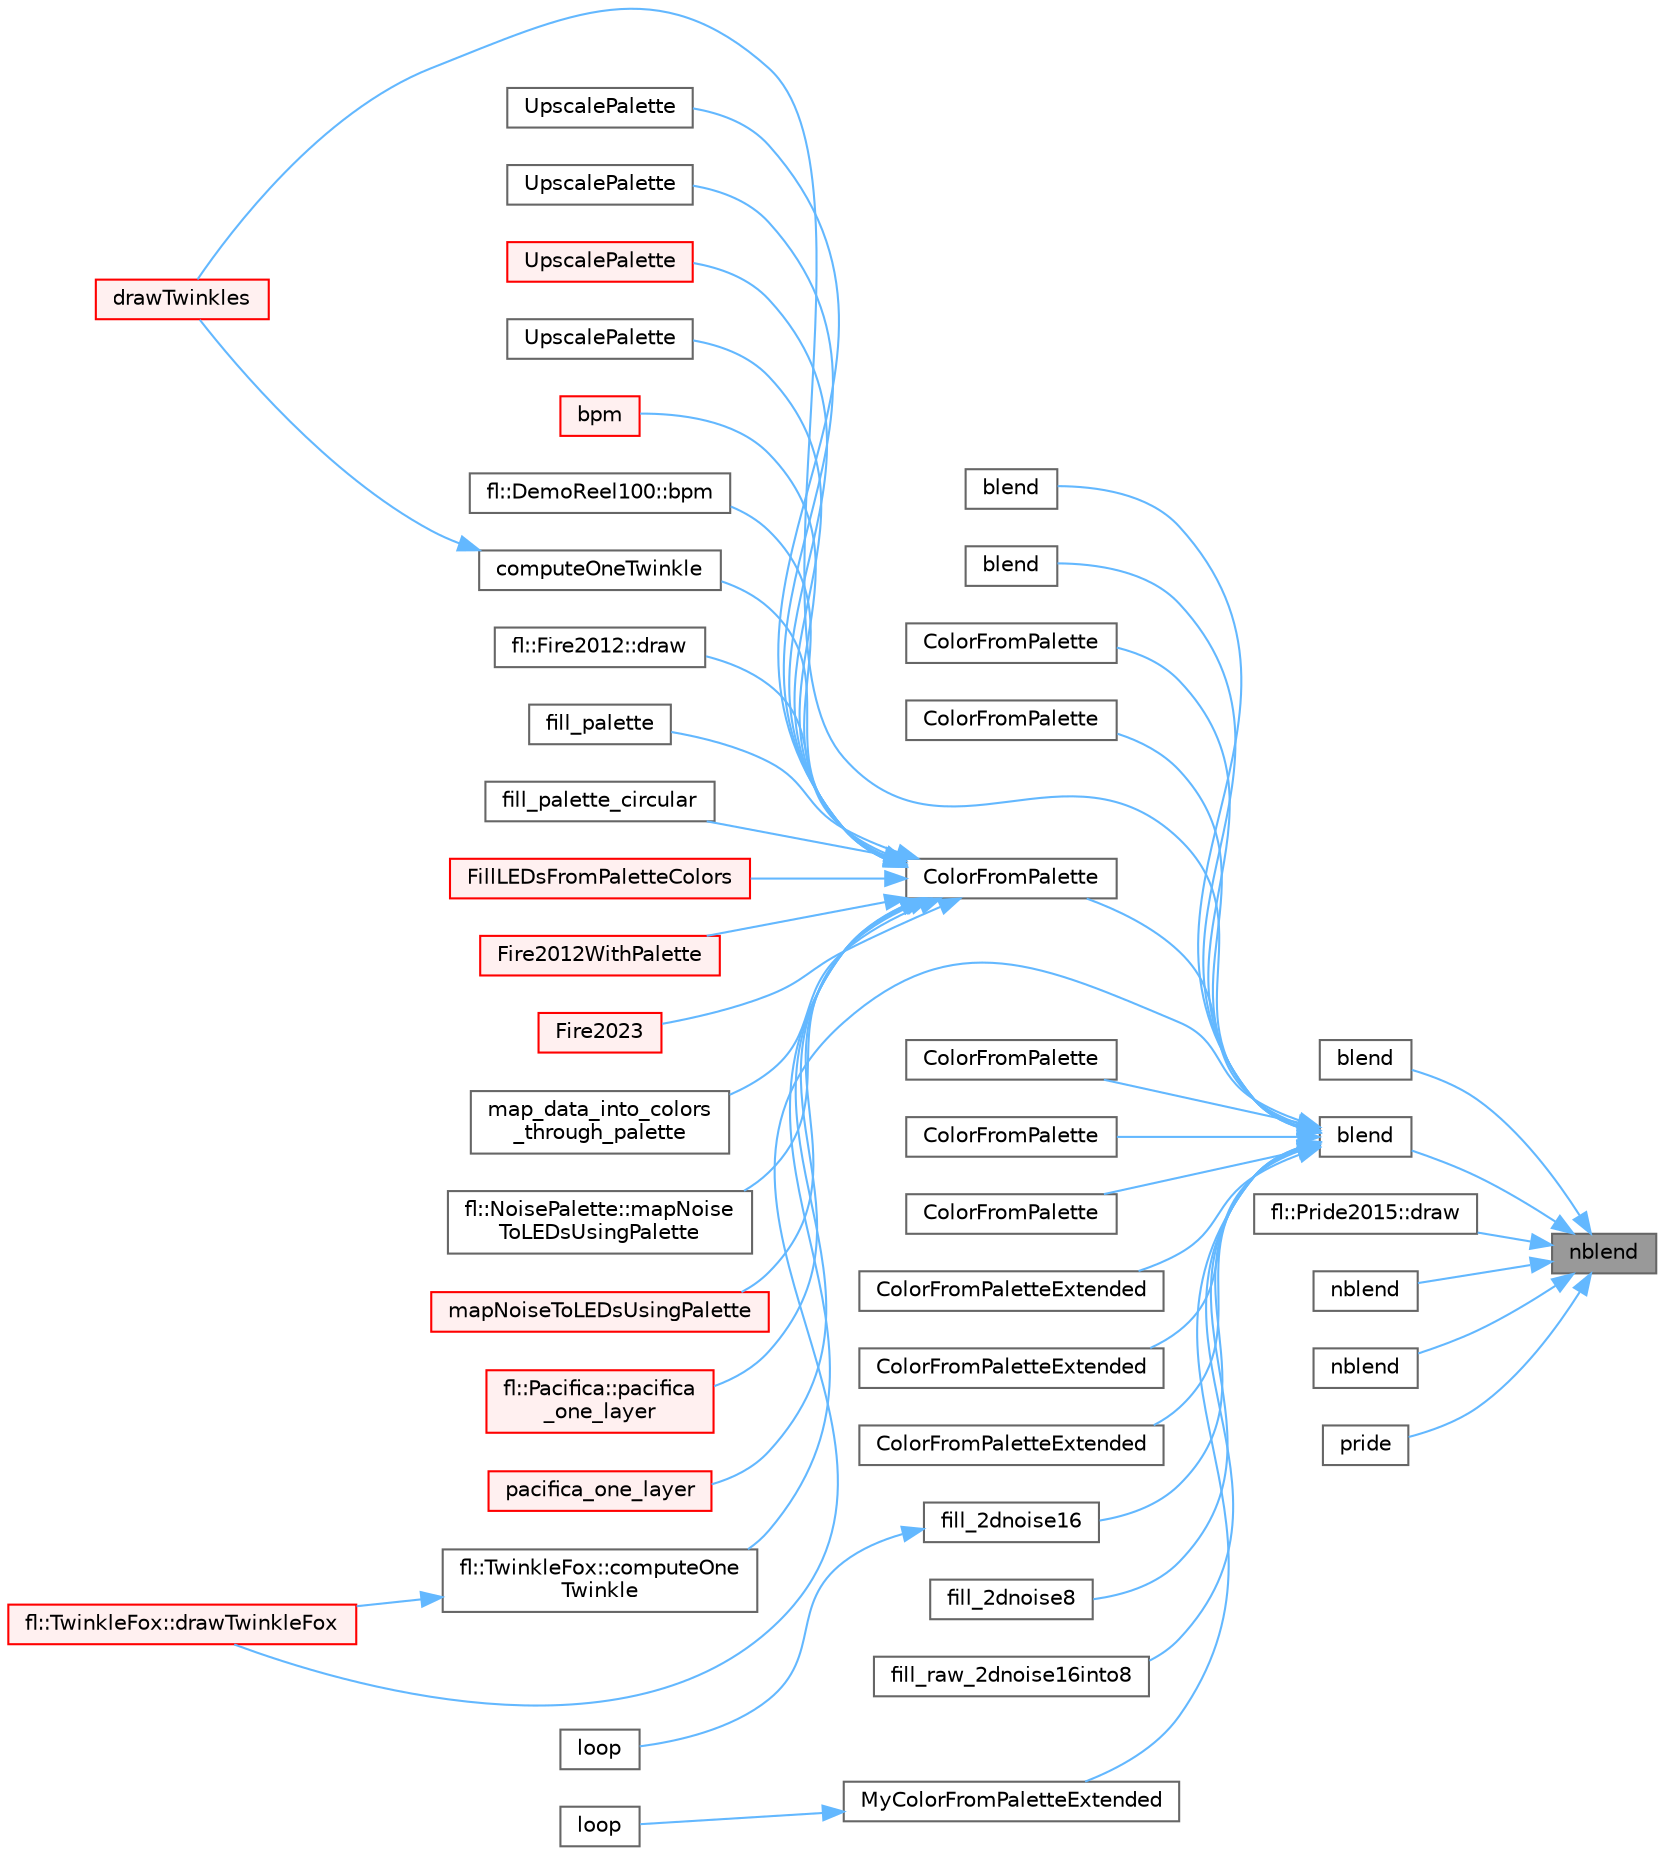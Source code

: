 digraph "nblend"
{
 // LATEX_PDF_SIZE
  bgcolor="transparent";
  edge [fontname=Helvetica,fontsize=10,labelfontname=Helvetica,labelfontsize=10];
  node [fontname=Helvetica,fontsize=10,shape=box,height=0.2,width=0.4];
  rankdir="RL";
  Node1 [id="Node000001",label="nblend",height=0.2,width=0.4,color="gray40", fillcolor="grey60", style="filled", fontcolor="black",tooltip="Destructively modifies one color, blending in a given fraction of an overlay color."];
  Node1 -> Node2 [id="edge1_Node000001_Node000002",dir="back",color="steelblue1",style="solid",tooltip=" "];
  Node2 [id="Node000002",label="blend",height=0.2,width=0.4,color="grey40", fillcolor="white", style="filled",URL="$dc/db8/group___color_blends_ga0d242048cc8978be5ea70a6c33402721.html#ga0d242048cc8978be5ea70a6c33402721",tooltip="Computes a new color blended some fraction of the way between two other colors."];
  Node1 -> Node3 [id="edge2_Node000001_Node000003",dir="back",color="steelblue1",style="solid",tooltip=" "];
  Node3 [id="Node000003",label="blend",height=0.2,width=0.4,color="grey40", fillcolor="white", style="filled",URL="$dc/db8/group___color_blends_ga4f06b4423f71f77346aaf5dabe7dd05c.html#ga4f06b4423f71f77346aaf5dabe7dd05c",tooltip="Computes a new color blended some fraction of the way between two other colors."];
  Node3 -> Node4 [id="edge3_Node000003_Node000004",dir="back",color="steelblue1",style="solid",tooltip=" "];
  Node4 [id="Node000004",label="blend",height=0.2,width=0.4,color="grey40", fillcolor="white", style="filled",URL="$dc/db8/group___color_blends_ga7b2413e9940cad26227c41d222aecd94.html#ga7b2413e9940cad26227c41d222aecd94",tooltip="Computes a new blended array of colors, each some fraction of the way between corresponding elements ..."];
  Node3 -> Node5 [id="edge4_Node000003_Node000005",dir="back",color="steelblue1",style="solid",tooltip=" "];
  Node5 [id="Node000005",label="blend",height=0.2,width=0.4,color="grey40", fillcolor="white", style="filled",URL="$dc/db8/group___color_blends_ga2d29cff459b964cc51fbfe94db78f931.html#ga2d29cff459b964cc51fbfe94db78f931",tooltip="Computes a new blended array of colors, each some fraction of the way between corresponding elements ..."];
  Node3 -> Node6 [id="edge5_Node000003_Node000006",dir="back",color="steelblue1",style="solid",tooltip=" "];
  Node6 [id="Node000006",label="ColorFromPalette",height=0.2,width=0.4,color="grey40", fillcolor="white", style="filled",URL="$d2/d73/group___palette_colors_gafdfc20fbf9b8e4b71e010a654ec27891.html#gafdfc20fbf9b8e4b71e010a654ec27891",tooltip="Get a color from a palette."];
  Node3 -> Node7 [id="edge6_Node000003_Node000007",dir="back",color="steelblue1",style="solid",tooltip=" "];
  Node7 [id="Node000007",label="ColorFromPalette",height=0.2,width=0.4,color="grey40", fillcolor="white", style="filled",URL="$d2/d73/group___palette_colors_ga1684ed7eb860c68a915d03e94250e58a.html#ga1684ed7eb860c68a915d03e94250e58a",tooltip="Get a color from a palette."];
  Node3 -> Node8 [id="edge7_Node000003_Node000008",dir="back",color="steelblue1",style="solid",tooltip=" "];
  Node8 [id="Node000008",label="ColorFromPalette",height=0.2,width=0.4,color="grey40", fillcolor="white", style="filled",URL="$d2/d73/group___palette_colors_gac46e65aff3dd6519b33e27f0998f17cd.html#gac46e65aff3dd6519b33e27f0998f17cd",tooltip="Get a color from a palette."];
  Node8 -> Node9 [id="edge8_Node000008_Node000009",dir="back",color="steelblue1",style="solid",tooltip=" "];
  Node9 [id="Node000009",label="bpm",height=0.2,width=0.4,color="red", fillcolor="#FFF0F0", style="filled",URL="$d5/d25/_demo_reel100_8ino_a4875f6d9a2b0f08d3cf221974234121b.html#a4875f6d9a2b0f08d3cf221974234121b",tooltip=" "];
  Node8 -> Node12 [id="edge9_Node000008_Node000012",dir="back",color="steelblue1",style="solid",tooltip=" "];
  Node12 [id="Node000012",label="fl::DemoReel100::bpm",height=0.2,width=0.4,color="grey40", fillcolor="white", style="filled",URL="$d1/d60/classfl_1_1_demo_reel100_a72cc7eea48cf0be16b34fee7d4da64f4.html#a72cc7eea48cf0be16b34fee7d4da64f4",tooltip=" "];
  Node8 -> Node13 [id="edge10_Node000008_Node000013",dir="back",color="steelblue1",style="solid",tooltip=" "];
  Node13 [id="Node000013",label="computeOneTwinkle",height=0.2,width=0.4,color="grey40", fillcolor="white", style="filled",URL="$d4/dd0/_twinkle_fox_8ino_aff322ac4b9956a48a5d4e90853178b9f.html#aff322ac4b9956a48a5d4e90853178b9f",tooltip=" "];
  Node13 -> Node14 [id="edge11_Node000013_Node000014",dir="back",color="steelblue1",style="solid",tooltip=" "];
  Node14 [id="Node000014",label="drawTwinkles",height=0.2,width=0.4,color="red", fillcolor="#FFF0F0", style="filled",URL="$d4/dd0/_twinkle_fox_8ino_a6d0a3407d4b43c23c7bdd4aac9fc76fd.html#a6d0a3407d4b43c23c7bdd4aac9fc76fd",tooltip=" "];
  Node8 -> Node16 [id="edge12_Node000008_Node000016",dir="back",color="steelblue1",style="solid",tooltip=" "];
  Node16 [id="Node000016",label="fl::TwinkleFox::computeOne\lTwinkle",height=0.2,width=0.4,color="grey40", fillcolor="white", style="filled",URL="$de/db5/classfl_1_1_twinkle_fox_a39614750a1a87e8a8be19c36f6c48677.html#a39614750a1a87e8a8be19c36f6c48677",tooltip=" "];
  Node16 -> Node17 [id="edge13_Node000016_Node000017",dir="back",color="steelblue1",style="solid",tooltip=" "];
  Node17 [id="Node000017",label="fl::TwinkleFox::drawTwinkleFox",height=0.2,width=0.4,color="red", fillcolor="#FFF0F0", style="filled",URL="$de/db5/classfl_1_1_twinkle_fox_a67375829d0da55e17d3f74ac9817914d.html#a67375829d0da55e17d3f74ac9817914d",tooltip=" "];
  Node8 -> Node19 [id="edge14_Node000008_Node000019",dir="back",color="steelblue1",style="solid",tooltip=" "];
  Node19 [id="Node000019",label="fl::Fire2012::draw",height=0.2,width=0.4,color="grey40", fillcolor="white", style="filled",URL="$d5/d9b/classfl_1_1_fire2012_a39d20a6dc4f3a771b8b12696db9c4a15.html#a39d20a6dc4f3a771b8b12696db9c4a15",tooltip=" "];
  Node8 -> Node20 [id="edge15_Node000008_Node000020",dir="back",color="steelblue1",style="solid",tooltip=" "];
  Node20 [id="Node000020",label="fill_palette",height=0.2,width=0.4,color="grey40", fillcolor="white", style="filled",URL="$d2/d73/group___palette_colors_gac3c3f6bd497b7916177d7cb95aa5a76c.html#gac3c3f6bd497b7916177d7cb95aa5a76c",tooltip="Fill a range of LEDs with a sequence of entries from a palette."];
  Node8 -> Node21 [id="edge16_Node000008_Node000021",dir="back",color="steelblue1",style="solid",tooltip=" "];
  Node21 [id="Node000021",label="fill_palette_circular",height=0.2,width=0.4,color="grey40", fillcolor="white", style="filled",URL="$d2/d73/group___palette_colors_ga08fe42a864e3a7ee802d89a9b72d97c1.html#ga08fe42a864e3a7ee802d89a9b72d97c1",tooltip="Fill a range of LEDs with a sequence of entries from a palette, so that the entire palette smoothly c..."];
  Node8 -> Node22 [id="edge17_Node000008_Node000022",dir="back",color="steelblue1",style="solid",tooltip=" "];
  Node22 [id="Node000022",label="FillLEDsFromPaletteColors",height=0.2,width=0.4,color="red", fillcolor="#FFF0F0", style="filled",URL="$d1/dc5/_color_palette_8ino_ae6b0ecfd96a40d5cec6d0dba0a3685fe.html#ae6b0ecfd96a40d5cec6d0dba0a3685fe",tooltip=" "];
  Node8 -> Node24 [id="edge18_Node000008_Node000024",dir="back",color="steelblue1",style="solid",tooltip=" "];
  Node24 [id="Node000024",label="Fire2012WithPalette",height=0.2,width=0.4,color="red", fillcolor="#FFF0F0", style="filled",URL="$db/d92/_fire2012_with_palette_8ino_af5890ba18cb2066c5a24a358de991a89.html#af5890ba18cb2066c5a24a358de991a89",tooltip=" "];
  Node8 -> Node26 [id="edge19_Node000008_Node000026",dir="back",color="steelblue1",style="solid",tooltip=" "];
  Node26 [id="Node000026",label="Fire2023",height=0.2,width=0.4,color="red", fillcolor="#FFF0F0", style="filled",URL="$d8/d2c/_fire2023_8ino_abe327b12b434120ecf20ae3f46800983.html#abe327b12b434120ecf20ae3f46800983",tooltip=" "];
  Node8 -> Node28 [id="edge20_Node000008_Node000028",dir="back",color="steelblue1",style="solid",tooltip=" "];
  Node28 [id="Node000028",label="map_data_into_colors\l_through_palette",height=0.2,width=0.4,color="grey40", fillcolor="white", style="filled",URL="$d2/d73/group___palette_colors_gaf34a692bbec05b697dc9c06d8bb0f74f.html#gaf34a692bbec05b697dc9c06d8bb0f74f",tooltip="Maps an array of palette color indexes into an array of LED colors."];
  Node8 -> Node29 [id="edge21_Node000008_Node000029",dir="back",color="steelblue1",style="solid",tooltip=" "];
  Node29 [id="Node000029",label="fl::NoisePalette::mapNoise\lToLEDsUsingPalette",height=0.2,width=0.4,color="grey40", fillcolor="white", style="filled",URL="$d9/d41/classfl_1_1_noise_palette_a546f14f524f7a1b965c872ddad7be8a4.html#a546f14f524f7a1b965c872ddad7be8a4",tooltip=" "];
  Node8 -> Node30 [id="edge22_Node000008_Node000030",dir="back",color="steelblue1",style="solid",tooltip=" "];
  Node30 [id="Node000030",label="mapNoiseToLEDsUsingPalette",height=0.2,width=0.4,color="red", fillcolor="#FFF0F0", style="filled",URL="$da/dda/_noise_plus_palette_8ino_a280e07fce1769d79d75e63ce6236a918.html#a280e07fce1769d79d75e63ce6236a918",tooltip=" "];
  Node8 -> Node33 [id="edge23_Node000008_Node000033",dir="back",color="steelblue1",style="solid",tooltip=" "];
  Node33 [id="Node000033",label="fl::Pacifica::pacifica\l_one_layer",height=0.2,width=0.4,color="red", fillcolor="#FFF0F0", style="filled",URL="$d2/db2/classfl_1_1_pacifica_ac949d5e9a88b724a060954658b892ebc.html#ac949d5e9a88b724a060954658b892ebc",tooltip=" "];
  Node8 -> Node35 [id="edge24_Node000008_Node000035",dir="back",color="steelblue1",style="solid",tooltip=" "];
  Node35 [id="Node000035",label="pacifica_one_layer",height=0.2,width=0.4,color="red", fillcolor="#FFF0F0", style="filled",URL="$dc/d25/_pacifica_8ino_a74ff76f68b211ed517ba9110d1084302.html#a74ff76f68b211ed517ba9110d1084302",tooltip=" "];
  Node8 -> Node38 [id="edge25_Node000008_Node000038",dir="back",color="steelblue1",style="solid",tooltip=" "];
  Node38 [id="Node000038",label="UpscalePalette",height=0.2,width=0.4,color="grey40", fillcolor="white", style="filled",URL="$d6/d0a/group___palette_upscale_gab25990089da4e6e2179c52bf84371ef6.html#gab25990089da4e6e2179c52bf84371ef6",tooltip="Convert a 16-entry palette to a 256-entry palette."];
  Node8 -> Node39 [id="edge26_Node000008_Node000039",dir="back",color="steelblue1",style="solid",tooltip=" "];
  Node39 [id="Node000039",label="UpscalePalette",height=0.2,width=0.4,color="grey40", fillcolor="white", style="filled",URL="$d6/d0a/group___palette_upscale_ga7ece2048e58a7d25a494d9856b2218bd.html#ga7ece2048e58a7d25a494d9856b2218bd",tooltip="Convert a 32-entry palette to a 256-entry palette."];
  Node8 -> Node40 [id="edge27_Node000008_Node000040",dir="back",color="steelblue1",style="solid",tooltip=" "];
  Node40 [id="Node000040",label="UpscalePalette",height=0.2,width=0.4,color="red", fillcolor="#FFF0F0", style="filled",URL="$d6/d0a/group___palette_upscale_gaa88523d1afb29cf3f75b9b2725ba55d3.html#gaa88523d1afb29cf3f75b9b2725ba55d3",tooltip="Convert a 16-entry palette to a 256-entry palette."];
  Node8 -> Node47 [id="edge28_Node000008_Node000047",dir="back",color="steelblue1",style="solid",tooltip=" "];
  Node47 [id="Node000047",label="UpscalePalette",height=0.2,width=0.4,color="grey40", fillcolor="white", style="filled",URL="$d6/d0a/group___palette_upscale_gacd78065e7fb5f0f0997610b67eab968c.html#gacd78065e7fb5f0f0997610b67eab968c",tooltip="Convert a 32-entry palette to a 256-entry palette."];
  Node3 -> Node48 [id="edge29_Node000003_Node000048",dir="back",color="steelblue1",style="solid",tooltip=" "];
  Node48 [id="Node000048",label="ColorFromPalette",height=0.2,width=0.4,color="grey40", fillcolor="white", style="filled",URL="$d2/d73/group___palette_colors_gae5e137a13a4b6145fe40007328d398f4.html#gae5e137a13a4b6145fe40007328d398f4",tooltip="Get a color from a palette."];
  Node3 -> Node49 [id="edge30_Node000003_Node000049",dir="back",color="steelblue1",style="solid",tooltip=" "];
  Node49 [id="Node000049",label="ColorFromPalette",height=0.2,width=0.4,color="grey40", fillcolor="white", style="filled",URL="$d2/d73/group___palette_colors_ga0a1bd774cd65ee7b85a20c11212bbd95.html#ga0a1bd774cd65ee7b85a20c11212bbd95",tooltip="Get a color from a palette."];
  Node3 -> Node50 [id="edge31_Node000003_Node000050",dir="back",color="steelblue1",style="solid",tooltip=" "];
  Node50 [id="Node000050",label="ColorFromPalette",height=0.2,width=0.4,color="grey40", fillcolor="white", style="filled",URL="$d2/d73/group___palette_colors_gaea6bd3ab3ec62d88e2dcc7ab2486dcd4.html#gaea6bd3ab3ec62d88e2dcc7ab2486dcd4",tooltip="Get a color from a palette."];
  Node3 -> Node51 [id="edge32_Node000003_Node000051",dir="back",color="steelblue1",style="solid",tooltip=" "];
  Node51 [id="Node000051",label="ColorFromPaletteExtended",height=0.2,width=0.4,color="grey40", fillcolor="white", style="filled",URL="$d2/d73/group___palette_colors_ga61f55da5eb81ddc50f7855b26fb0d69b.html#ga61f55da5eb81ddc50f7855b26fb0d69b",tooltip="Same as ColorFromPalette, but with uint16_t index to give greater precision."];
  Node3 -> Node52 [id="edge33_Node000003_Node000052",dir="back",color="steelblue1",style="solid",tooltip=" "];
  Node52 [id="Node000052",label="ColorFromPaletteExtended",height=0.2,width=0.4,color="grey40", fillcolor="white", style="filled",URL="$d2/d73/group___palette_colors_ga681c8340a30e692e7bbfec5a104cc80f.html#ga681c8340a30e692e7bbfec5a104cc80f",tooltip=" "];
  Node3 -> Node53 [id="edge34_Node000003_Node000053",dir="back",color="steelblue1",style="solid",tooltip=" "];
  Node53 [id="Node000053",label="ColorFromPaletteExtended",height=0.2,width=0.4,color="grey40", fillcolor="white", style="filled",URL="$d2/d73/group___palette_colors_ga59c2f3e8a12b9eef789c37ae4d5f0182.html#ga59c2f3e8a12b9eef789c37ae4d5f0182",tooltip="Same as ColorFromPalette, but higher precision."];
  Node3 -> Node17 [id="edge35_Node000003_Node000017",dir="back",color="steelblue1",style="solid",tooltip=" "];
  Node3 -> Node14 [id="edge36_Node000003_Node000014",dir="back",color="steelblue1",style="solid",tooltip=" "];
  Node3 -> Node54 [id="edge37_Node000003_Node000054",dir="back",color="steelblue1",style="solid",tooltip=" "];
  Node54 [id="Node000054",label="fill_2dnoise16",height=0.2,width=0.4,color="grey40", fillcolor="white", style="filled",URL="$de/da4/group___noise_fill_ga714a0f305e385a60d81a40d1f98b53fc.html#ga714a0f305e385a60d81a40d1f98b53fc",tooltip="Fill an LED matrix with random colors, using 16-bit noise."];
  Node54 -> Node55 [id="edge38_Node000054_Node000055",dir="back",color="steelblue1",style="solid",tooltip=" "];
  Node55 [id="Node000055",label="loop",height=0.2,width=0.4,color="grey40", fillcolor="white", style="filled",URL="$d7/ddc/_noise_playground_8ino_afe461d27b9c48d5921c00d521181f12f.html#afe461d27b9c48d5921c00d521181f12f",tooltip=" "];
  Node3 -> Node56 [id="edge39_Node000003_Node000056",dir="back",color="steelblue1",style="solid",tooltip=" "];
  Node56 [id="Node000056",label="fill_2dnoise8",height=0.2,width=0.4,color="grey40", fillcolor="white", style="filled",URL="$de/da4/group___noise_fill_ga6fcc17e60eac4b9dbb620f7e354177f1.html#ga6fcc17e60eac4b9dbb620f7e354177f1",tooltip="Fill an LED matrix with random colors, using 8-bit noise."];
  Node3 -> Node57 [id="edge40_Node000003_Node000057",dir="back",color="steelblue1",style="solid",tooltip=" "];
  Node57 [id="Node000057",label="fill_raw_2dnoise16into8",height=0.2,width=0.4,color="grey40", fillcolor="white", style="filled",URL="$de/da4/group___noise_fill_ga497fef3729e4bde5d8bd7d5c7ba2636f.html#ga497fef3729e4bde5d8bd7d5c7ba2636f",tooltip="Fill a 2D 8-bit buffer with noise, using inoise16()"];
  Node3 -> Node58 [id="edge41_Node000003_Node000058",dir="back",color="steelblue1",style="solid",tooltip=" "];
  Node58 [id="Node000058",label="MyColorFromPaletteExtended",height=0.2,width=0.4,color="grey40", fillcolor="white", style="filled",URL="$dd/d61/_fx_water_8ino_aa04e7c98cb0803818832555bf128fb57.html#aa04e7c98cb0803818832555bf128fb57",tooltip=" "];
  Node58 -> Node59 [id="edge42_Node000058_Node000059",dir="back",color="steelblue1",style="solid",tooltip=" "];
  Node59 [id="Node000059",label="loop",height=0.2,width=0.4,color="grey40", fillcolor="white", style="filled",URL="$dd/d61/_fx_water_8ino_afe461d27b9c48d5921c00d521181f12f.html#afe461d27b9c48d5921c00d521181f12f",tooltip=" "];
  Node1 -> Node60 [id="edge43_Node000001_Node000060",dir="back",color="steelblue1",style="solid",tooltip=" "];
  Node60 [id="Node000060",label="fl::Pride2015::draw",height=0.2,width=0.4,color="grey40", fillcolor="white", style="filled",URL="$df/d11/classfl_1_1_pride2015_a331b131b082d622bbd9208bf05308d0d.html#a331b131b082d622bbd9208bf05308d0d",tooltip=" "];
  Node1 -> Node61 [id="edge44_Node000001_Node000061",dir="back",color="steelblue1",style="solid",tooltip=" "];
  Node61 [id="Node000061",label="nblend",height=0.2,width=0.4,color="grey40", fillcolor="white", style="filled",URL="$dc/db8/group___color_blends_ga2885fdebac696423812b10db0f45cb70.html#ga2885fdebac696423812b10db0f45cb70",tooltip="Destructively blends a given fraction of a color array into an existing color array."];
  Node1 -> Node62 [id="edge45_Node000001_Node000062",dir="back",color="steelblue1",style="solid",tooltip=" "];
  Node62 [id="Node000062",label="nblend",height=0.2,width=0.4,color="grey40", fillcolor="white", style="filled",URL="$dc/db8/group___color_blends_ga930e843c33436435516637e3fc701a28.html#ga930e843c33436435516637e3fc701a28",tooltip="Destructively blends a given fraction of a color array into an existing color array."];
  Node1 -> Node63 [id="edge46_Node000001_Node000063",dir="back",color="steelblue1",style="solid",tooltip=" "];
  Node63 [id="Node000063",label="pride",height=0.2,width=0.4,color="grey40", fillcolor="white", style="filled",URL="$d0/dce/_pride2015_8ino_a6e24bc1de16730062b4d4be6ad4f8e3b.html#a6e24bc1de16730062b4d4be6ad4f8e3b",tooltip=" "];
}
